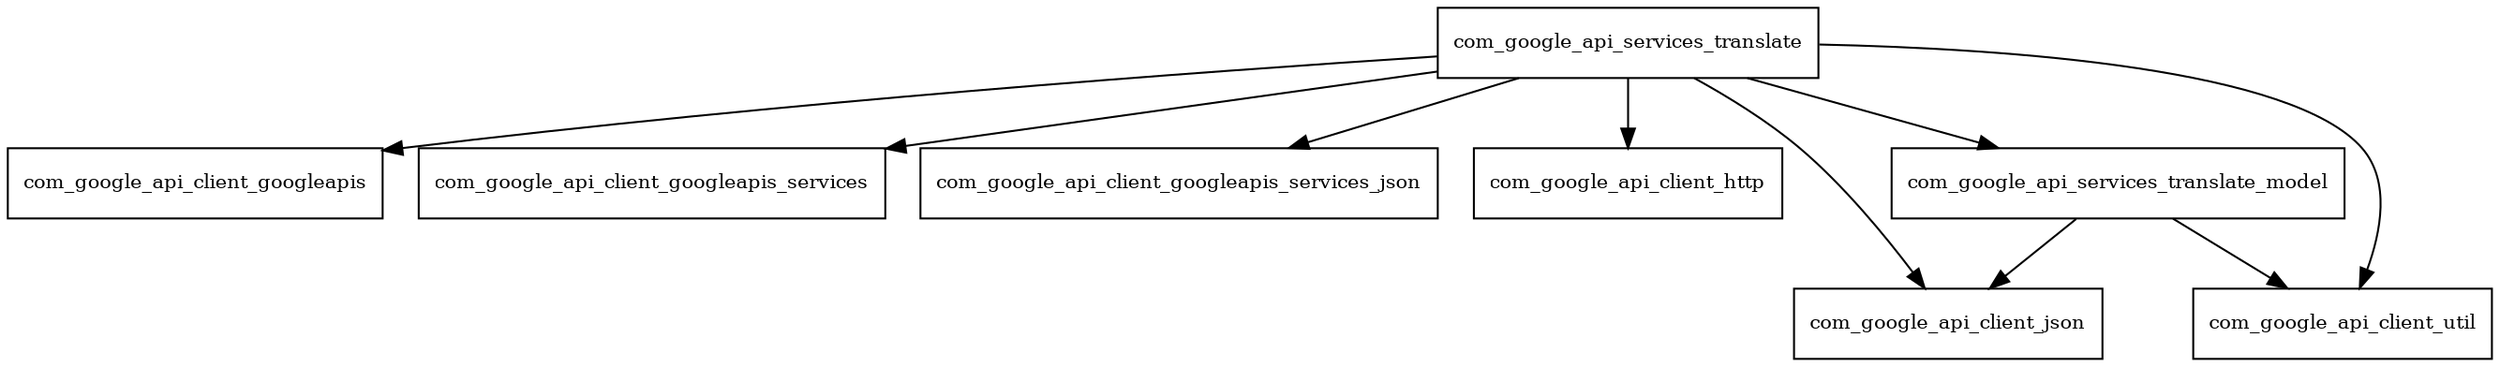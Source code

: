 digraph google_api_services_translate_v2_rev51_1_22_0_package_dependencies {
  node [shape = box, fontsize=10.0];
  com_google_api_services_translate -> com_google_api_client_googleapis;
  com_google_api_services_translate -> com_google_api_client_googleapis_services;
  com_google_api_services_translate -> com_google_api_client_googleapis_services_json;
  com_google_api_services_translate -> com_google_api_client_http;
  com_google_api_services_translate -> com_google_api_client_json;
  com_google_api_services_translate -> com_google_api_client_util;
  com_google_api_services_translate -> com_google_api_services_translate_model;
  com_google_api_services_translate_model -> com_google_api_client_json;
  com_google_api_services_translate_model -> com_google_api_client_util;
}
